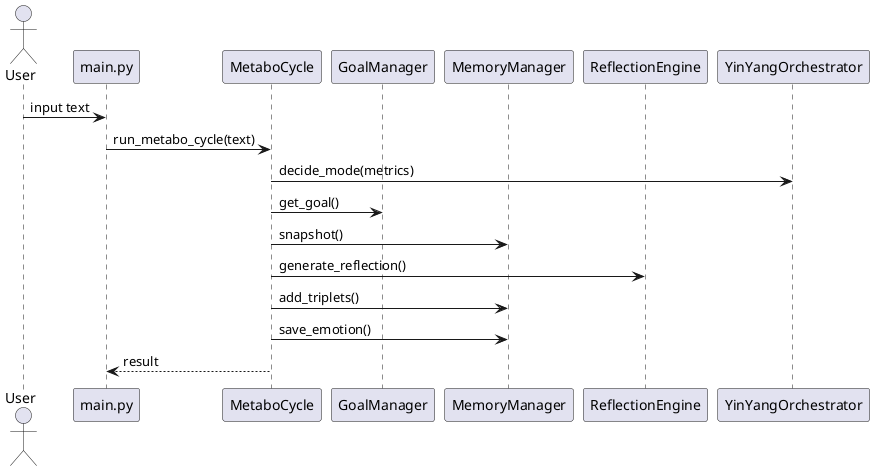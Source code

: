 @startuml
actor User
participant "main.py" as Main
participant MetaboCycle
participant GoalManager
participant MemoryManager
participant ReflectionEngine
participant YinYangOrchestrator
User -> Main: input text
Main -> MetaboCycle: run_metabo_cycle(text)
MetaboCycle -> YinYangOrchestrator: decide_mode(metrics)
MetaboCycle -> GoalManager: get_goal()
MetaboCycle -> MemoryManager: snapshot()
MetaboCycle -> ReflectionEngine: generate_reflection()
MetaboCycle -> MemoryManager: add_triplets()
MetaboCycle -> MemoryManager: save_emotion()
MetaboCycle --> Main: result
@enduml
